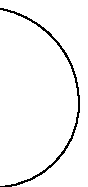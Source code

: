 verbatimtex 
%&latex 
\documentclass[a4paper,10pt]{article}
\usepackage[dvips]{epsfig}
\usepackage{amsmath}
\pagestyle{empty}
\begin{document} 
etex 
beginfig(1);
  u:=1cm;
  z0=(0,0); z1=(1,1)*u; z2=(-1,2)*u; 

pickup pencircle scaled 0.5;
draw z0..z1..z2;

endfig;
end 
 